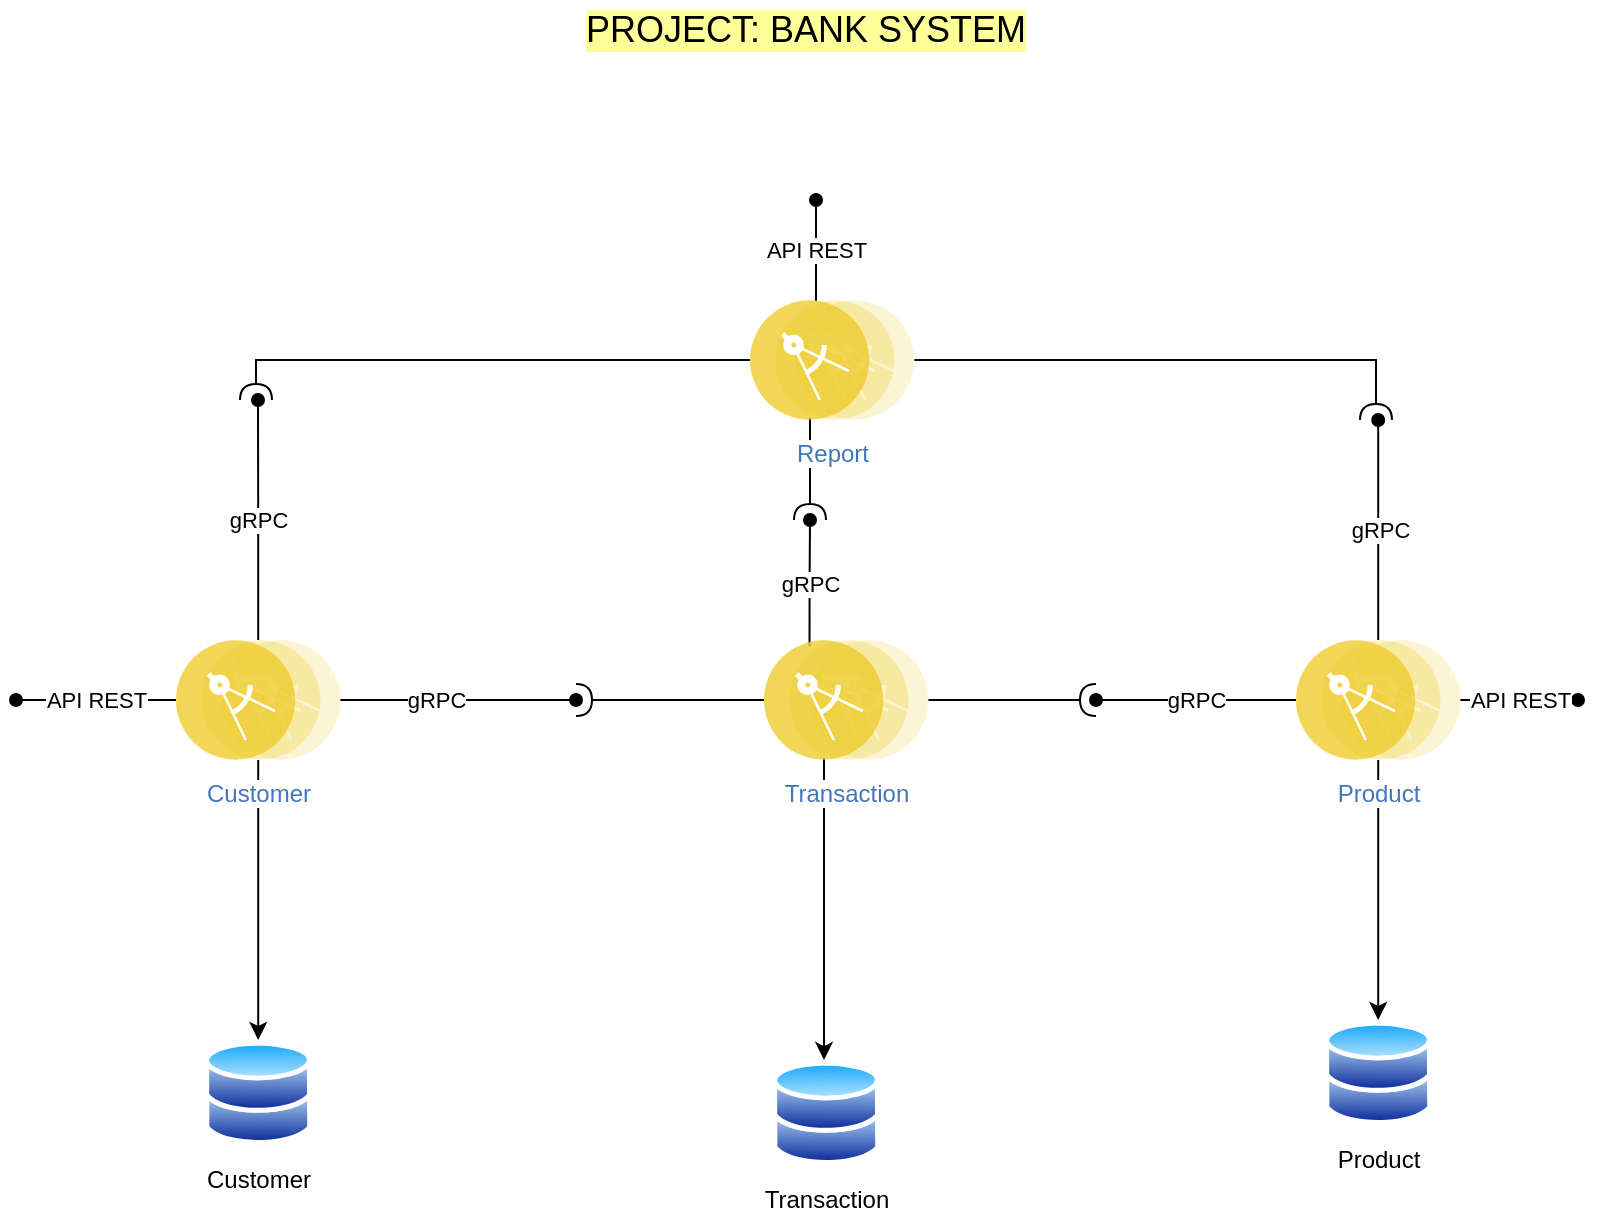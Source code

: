 <mxfile version="15.8.3" type="device"><diagram id="Kq5ceLacFf8uvHzXMRbX" name="Page-1"><mxGraphModel dx="1625" dy="1007" grid="1" gridSize="10" guides="1" tooltips="1" connect="1" arrows="1" fold="1" page="1" pageScale="1" pageWidth="827" pageHeight="1169" math="0" shadow="0"><root><mxCell id="0"/><mxCell id="1" parent="0"/><mxCell id="1kTlrsPOln-Zs1azBa4j-8" style="edgeStyle=orthogonalEdgeStyle;rounded=0;orthogonalLoop=1;jettySize=auto;html=1;entryX=0.5;entryY=0;entryDx=0;entryDy=0;" parent="1" source="1kTlrsPOln-Zs1azBa4j-1" target="1kTlrsPOln-Zs1azBa4j-7" edge="1"><mxGeometry relative="1" as="geometry"/></mxCell><mxCell id="1kTlrsPOln-Zs1azBa4j-13" style="edgeStyle=orthogonalEdgeStyle;rounded=0;orthogonalLoop=1;jettySize=auto;html=1;endArrow=oval;endFill=1;" parent="1" source="1kTlrsPOln-Zs1azBa4j-1" edge="1"><mxGeometry relative="1" as="geometry"><mxPoint x="289" y="560" as="targetPoint"/></mxGeometry></mxCell><mxCell id="1kTlrsPOln-Zs1azBa4j-15" value="gRPC" style="edgeLabel;html=1;align=center;verticalAlign=middle;resizable=0;points=[];" parent="1kTlrsPOln-Zs1azBa4j-13" vertex="1" connectable="0"><mxGeometry x="-0.189" relative="1" as="geometry"><mxPoint as="offset"/></mxGeometry></mxCell><mxCell id="1kTlrsPOln-Zs1azBa4j-24" value="gRPC" style="edgeStyle=orthogonalEdgeStyle;rounded=0;orthogonalLoop=1;jettySize=auto;html=1;endArrow=oval;endFill=1;" parent="1" source="1kTlrsPOln-Zs1azBa4j-1" edge="1"><mxGeometry relative="1" as="geometry"><mxPoint x="130" y="410" as="targetPoint"/></mxGeometry></mxCell><mxCell id="1kTlrsPOln-Zs1azBa4j-26" value="API REST" style="edgeStyle=orthogonalEdgeStyle;rounded=0;orthogonalLoop=1;jettySize=auto;html=1;endArrow=oval;endFill=1;" parent="1" source="1kTlrsPOln-Zs1azBa4j-1" edge="1"><mxGeometry relative="1" as="geometry"><mxPoint x="9" y="560" as="targetPoint"/><Array as="points"><mxPoint x="9" y="560"/><mxPoint x="9" y="560"/></Array></mxGeometry></mxCell><mxCell id="1kTlrsPOln-Zs1azBa4j-1" value="Customer" style="aspect=fixed;perimeter=ellipsePerimeter;html=1;align=center;shadow=0;dashed=0;fontColor=#4277BB;labelBackgroundColor=#ffffff;fontSize=12;spacingTop=3;image;image=img/lib/ibm/applications/microservice.svg;" parent="1" vertex="1"><mxGeometry x="89" y="530" width="82.2" height="60" as="geometry"/></mxCell><mxCell id="1kTlrsPOln-Zs1azBa4j-12" style="edgeStyle=orthogonalEdgeStyle;rounded=0;orthogonalLoop=1;jettySize=auto;html=1;" parent="1" source="1kTlrsPOln-Zs1azBa4j-2" target="1kTlrsPOln-Zs1azBa4j-11" edge="1"><mxGeometry relative="1" as="geometry"><Array as="points"><mxPoint x="413" y="690"/><mxPoint x="413" y="690"/></Array></mxGeometry></mxCell><mxCell id="1kTlrsPOln-Zs1azBa4j-14" style="edgeStyle=orthogonalEdgeStyle;rounded=0;orthogonalLoop=1;jettySize=auto;html=1;endArrow=halfCircle;endFill=0;" parent="1" source="1kTlrsPOln-Zs1azBa4j-2" edge="1"><mxGeometry relative="1" as="geometry"><mxPoint x="289" y="560" as="targetPoint"/></mxGeometry></mxCell><mxCell id="1kTlrsPOln-Zs1azBa4j-16" style="edgeStyle=orthogonalEdgeStyle;rounded=0;orthogonalLoop=1;jettySize=auto;html=1;endArrow=halfCircle;endFill=0;" parent="1" source="1kTlrsPOln-Zs1azBa4j-2" edge="1"><mxGeometry relative="1" as="geometry"><mxPoint x="549" y="560" as="targetPoint"/></mxGeometry></mxCell><mxCell id="1kTlrsPOln-Zs1azBa4j-22" value="gRPC" style="edgeStyle=orthogonalEdgeStyle;rounded=0;orthogonalLoop=1;jettySize=auto;html=1;exitX=0.25;exitY=0;exitDx=0;exitDy=0;endArrow=oval;endFill=1;" parent="1" source="1kTlrsPOln-Zs1azBa4j-2" edge="1"><mxGeometry relative="1" as="geometry"><mxPoint x="406" y="470" as="targetPoint"/><Array as="points"><mxPoint x="406" y="500"/><mxPoint x="406" y="500"/></Array></mxGeometry></mxCell><mxCell id="1kTlrsPOln-Zs1azBa4j-2" value="Transaction" style="aspect=fixed;perimeter=ellipsePerimeter;html=1;align=center;shadow=0;dashed=0;fontColor=#4277BB;labelBackgroundColor=#ffffff;fontSize=12;spacingTop=3;image;image=img/lib/ibm/applications/microservice.svg;" parent="1" vertex="1"><mxGeometry x="383" y="530" width="82.2" height="60" as="geometry"/></mxCell><mxCell id="1kTlrsPOln-Zs1azBa4j-10" style="edgeStyle=orthogonalEdgeStyle;rounded=0;orthogonalLoop=1;jettySize=auto;html=1;" parent="1" source="1kTlrsPOln-Zs1azBa4j-3" target="1kTlrsPOln-Zs1azBa4j-9" edge="1"><mxGeometry relative="1" as="geometry"/></mxCell><mxCell id="1kTlrsPOln-Zs1azBa4j-17" value="gRPC" style="edgeStyle=orthogonalEdgeStyle;rounded=0;orthogonalLoop=1;jettySize=auto;html=1;endArrow=oval;endFill=1;" parent="1" source="1kTlrsPOln-Zs1azBa4j-3" edge="1"><mxGeometry relative="1" as="geometry"><mxPoint x="549" y="560" as="targetPoint"/></mxGeometry></mxCell><mxCell id="1kTlrsPOln-Zs1azBa4j-25" value="gRPC" style="edgeStyle=orthogonalEdgeStyle;rounded=0;orthogonalLoop=1;jettySize=auto;html=1;endArrow=oval;endFill=1;" parent="1" source="1kTlrsPOln-Zs1azBa4j-3" edge="1"><mxGeometry relative="1" as="geometry"><mxPoint x="690.1" y="420" as="targetPoint"/></mxGeometry></mxCell><mxCell id="1kTlrsPOln-Zs1azBa4j-27" value="API REST" style="edgeStyle=orthogonalEdgeStyle;rounded=0;orthogonalLoop=1;jettySize=auto;html=1;exitX=1;exitY=0.5;exitDx=0;exitDy=0;endArrow=oval;endFill=1;" parent="1" source="1kTlrsPOln-Zs1azBa4j-3" edge="1"><mxGeometry relative="1" as="geometry"><mxPoint x="790" y="560" as="targetPoint"/></mxGeometry></mxCell><mxCell id="1kTlrsPOln-Zs1azBa4j-3" value="&lt;div&gt;Product&lt;/div&gt;" style="aspect=fixed;perimeter=ellipsePerimeter;html=1;align=center;shadow=0;dashed=0;fontColor=#4277BB;labelBackgroundColor=#ffffff;fontSize=12;spacingTop=3;image;image=img/lib/ibm/applications/microservice.svg;" parent="1" vertex="1"><mxGeometry x="649" y="530" width="82.2" height="60" as="geometry"/></mxCell><mxCell id="1kTlrsPOln-Zs1azBa4j-7" value="Customer" style="aspect=fixed;perimeter=ellipsePerimeter;html=1;align=center;shadow=0;dashed=0;spacingTop=3;image;image=img/lib/active_directory/databases.svg;" parent="1" vertex="1"><mxGeometry x="103.15" y="730" width="53.9" height="52.82" as="geometry"/></mxCell><mxCell id="1kTlrsPOln-Zs1azBa4j-9" value="Product" style="aspect=fixed;perimeter=ellipsePerimeter;html=1;align=center;shadow=0;dashed=0;spacingTop=3;image;image=img/lib/active_directory/databases.svg;" parent="1" vertex="1"><mxGeometry x="663.15" y="720" width="53.9" height="52.82" as="geometry"/></mxCell><mxCell id="1kTlrsPOln-Zs1azBa4j-11" value="Transaction" style="aspect=fixed;perimeter=ellipsePerimeter;html=1;align=center;shadow=0;dashed=0;spacingTop=3;image;image=img/lib/active_directory/databases.svg;" parent="1" vertex="1"><mxGeometry x="387.15" y="740" width="53.9" height="52.82" as="geometry"/></mxCell><mxCell id="1kTlrsPOln-Zs1azBa4j-19" style="edgeStyle=orthogonalEdgeStyle;rounded=0;orthogonalLoop=1;jettySize=auto;html=1;endArrow=halfCircle;endFill=0;" parent="1" source="1kTlrsPOln-Zs1azBa4j-18" edge="1"><mxGeometry relative="1" as="geometry"><mxPoint x="129" y="410" as="targetPoint"/><Array as="points"><mxPoint x="129" y="390"/></Array></mxGeometry></mxCell><mxCell id="1kTlrsPOln-Zs1azBa4j-20" style="edgeStyle=orthogonalEdgeStyle;rounded=0;orthogonalLoop=1;jettySize=auto;html=1;endArrow=halfCircle;endFill=0;" parent="1" source="1kTlrsPOln-Zs1azBa4j-18" edge="1"><mxGeometry relative="1" as="geometry"><mxPoint x="689" y="420" as="targetPoint"/><Array as="points"><mxPoint x="689" y="390"/><mxPoint x="689" y="420"/></Array></mxGeometry></mxCell><mxCell id="1kTlrsPOln-Zs1azBa4j-21" style="edgeStyle=orthogonalEdgeStyle;rounded=0;orthogonalLoop=1;jettySize=auto;html=1;endArrow=halfCircle;endFill=0;" parent="1" source="1kTlrsPOln-Zs1azBa4j-18" edge="1"><mxGeometry relative="1" as="geometry"><mxPoint x="406" y="470" as="targetPoint"/><Array as="points"><mxPoint x="417" y="410"/><mxPoint x="417" y="410"/></Array></mxGeometry></mxCell><mxCell id="1kTlrsPOln-Zs1azBa4j-28" value="API REST" style="edgeStyle=orthogonalEdgeStyle;rounded=0;orthogonalLoop=1;jettySize=auto;html=1;endArrow=oval;endFill=1;" parent="1" source="1kTlrsPOln-Zs1azBa4j-18" edge="1"><mxGeometry relative="1" as="geometry"><mxPoint x="409" y="310" as="targetPoint"/><Array as="points"><mxPoint x="409" y="310"/></Array></mxGeometry></mxCell><mxCell id="1kTlrsPOln-Zs1azBa4j-18" value="Report" style="aspect=fixed;perimeter=ellipsePerimeter;html=1;align=center;shadow=0;dashed=0;fontColor=#4277BB;labelBackgroundColor=#ffffff;fontSize=12;spacingTop=3;image;image=img/lib/ibm/applications/microservice.svg;" parent="1" vertex="1"><mxGeometry x="376" y="360" width="82.2" height="60" as="geometry"/></mxCell><mxCell id="8VpsS3CBqHCHmRx2zBlK-1" value="PROJECT: BANK SYSTEM" style="text;html=1;strokeColor=none;fillColor=none;align=center;verticalAlign=middle;whiteSpace=wrap;rounded=0;fontSize=18;labelBackgroundColor=#FFFF99;" parent="1" vertex="1"><mxGeometry x="159" y="210" width="490" height="30" as="geometry"/></mxCell></root></mxGraphModel></diagram></mxfile>